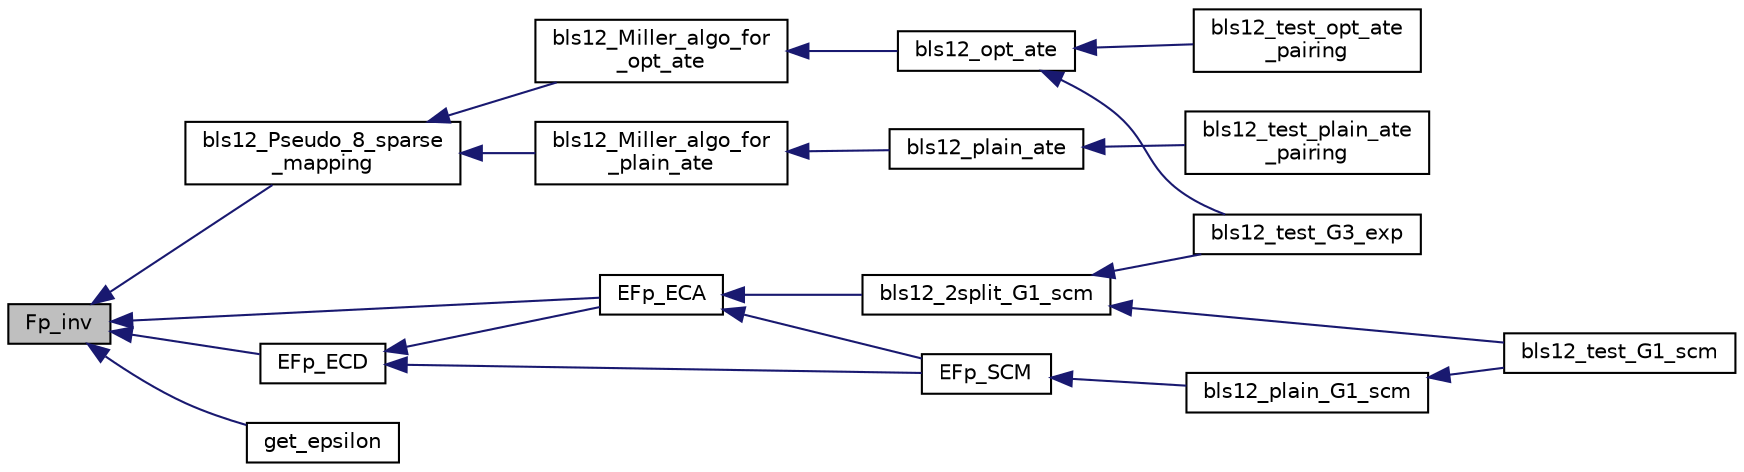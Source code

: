 digraph "Fp_inv"
{
  edge [fontname="Helvetica",fontsize="10",labelfontname="Helvetica",labelfontsize="10"];
  node [fontname="Helvetica",fontsize="10",shape=record];
  rankdir="LR";
  Node152 [label="Fp_inv",height=0.2,width=0.4,color="black", fillcolor="grey75", style="filled", fontcolor="black"];
  Node152 -> Node153 [dir="back",color="midnightblue",fontsize="10",style="solid",fontname="Helvetica"];
  Node153 [label="bls12_Pseudo_8_sparse\l_mapping",height=0.2,width=0.4,color="black", fillcolor="white", style="filled",URL="$bls12__p8sparse_8h.html#a8d0191550910276d37cdc20f1f11d3d7"];
  Node153 -> Node154 [dir="back",color="midnightblue",fontsize="10",style="solid",fontname="Helvetica"];
  Node154 [label="bls12_Miller_algo_for\l_opt_ate",height=0.2,width=0.4,color="black", fillcolor="white", style="filled",URL="$bls12__miller__optate_8h.html#a4dd1ea18b9004d2f7dc99fc940dbab12"];
  Node154 -> Node155 [dir="back",color="midnightblue",fontsize="10",style="solid",fontname="Helvetica"];
  Node155 [label="bls12_opt_ate",height=0.2,width=0.4,color="black", fillcolor="white", style="filled",URL="$bls12__pairings_8h.html#a9fbfb8c58f4bcd4e8eb916a2f9419c2e"];
  Node155 -> Node156 [dir="back",color="midnightblue",fontsize="10",style="solid",fontname="Helvetica"];
  Node156 [label="bls12_test_G3_exp",height=0.2,width=0.4,color="black", fillcolor="white", style="filled",URL="$bls12__test__pairings_8h.html#a084d9bc232ef377fb2baa2fdb19686b2"];
  Node155 -> Node157 [dir="back",color="midnightblue",fontsize="10",style="solid",fontname="Helvetica"];
  Node157 [label="bls12_test_opt_ate\l_pairing",height=0.2,width=0.4,color="black", fillcolor="white", style="filled",URL="$bls12__test__pairings_8h.html#a8764956fa4214ba03988afe867f97f67"];
  Node153 -> Node158 [dir="back",color="midnightblue",fontsize="10",style="solid",fontname="Helvetica"];
  Node158 [label="bls12_Miller_algo_for\l_plain_ate",height=0.2,width=0.4,color="black", fillcolor="white", style="filled",URL="$bls12__miller__ate_8h.html#a4468c3f6d288607c0e5c7a0912605d51"];
  Node158 -> Node159 [dir="back",color="midnightblue",fontsize="10",style="solid",fontname="Helvetica"];
  Node159 [label="bls12_plain_ate",height=0.2,width=0.4,color="black", fillcolor="white", style="filled",URL="$bls12__pairings_8h.html#ab593751b52dd666d230eff17c637c485"];
  Node159 -> Node160 [dir="back",color="midnightblue",fontsize="10",style="solid",fontname="Helvetica"];
  Node160 [label="bls12_test_plain_ate\l_pairing",height=0.2,width=0.4,color="black", fillcolor="white", style="filled",URL="$bls12__test__pairings_8h.html#a43b4f11c8806b181213808de80c8dc41"];
  Node152 -> Node161 [dir="back",color="midnightblue",fontsize="10",style="solid",fontname="Helvetica"];
  Node161 [label="EFp_ECA",height=0.2,width=0.4,color="black", fillcolor="white", style="filled",URL="$bn__efp_8h.html#a4b290a91bf913cf38dffee13f1db784b"];
  Node161 -> Node162 [dir="back",color="midnightblue",fontsize="10",style="solid",fontname="Helvetica"];
  Node162 [label="bls12_2split_G1_scm",height=0.2,width=0.4,color="black", fillcolor="white", style="filled",URL="$bls12__scm_8h.html#aae42e6e607e5af6339f4fc74acd931e3"];
  Node162 -> Node163 [dir="back",color="midnightblue",fontsize="10",style="solid",fontname="Helvetica"];
  Node163 [label="bls12_test_G1_scm",height=0.2,width=0.4,color="black", fillcolor="white", style="filled",URL="$bls12__test__pairings_8h.html#a3c1bc0bfce563a5be5d1c93c4b14ea9a"];
  Node162 -> Node156 [dir="back",color="midnightblue",fontsize="10",style="solid",fontname="Helvetica"];
  Node161 -> Node164 [dir="back",color="midnightblue",fontsize="10",style="solid",fontname="Helvetica"];
  Node164 [label="EFp_SCM",height=0.2,width=0.4,color="black", fillcolor="white", style="filled",URL="$bn__efp_8h.html#a39968088354e07b3bff879ea6ce7eea3"];
  Node164 -> Node165 [dir="back",color="midnightblue",fontsize="10",style="solid",fontname="Helvetica"];
  Node165 [label="bls12_plain_G1_scm",height=0.2,width=0.4,color="black", fillcolor="white", style="filled",URL="$bls12__scm_8h.html#ab42ad3cac9466541c248ac236a74159f"];
  Node165 -> Node163 [dir="back",color="midnightblue",fontsize="10",style="solid",fontname="Helvetica"];
  Node152 -> Node166 [dir="back",color="midnightblue",fontsize="10",style="solid",fontname="Helvetica"];
  Node166 [label="EFp_ECD",height=0.2,width=0.4,color="black", fillcolor="white", style="filled",URL="$bn__efp_8h.html#a9ba98cee075d39257ea190cbe340dec5"];
  Node166 -> Node161 [dir="back",color="midnightblue",fontsize="10",style="solid",fontname="Helvetica"];
  Node166 -> Node164 [dir="back",color="midnightblue",fontsize="10",style="solid",fontname="Helvetica"];
  Node152 -> Node167 [dir="back",color="midnightblue",fontsize="10",style="solid",fontname="Helvetica"];
  Node167 [label="get_epsilon",height=0.2,width=0.4,color="black", fillcolor="white", style="filled",URL="$bn__bls12__precoms_8h.html#aa1d90c4228a4df82f6d3c7282b85ed9f"];
}
